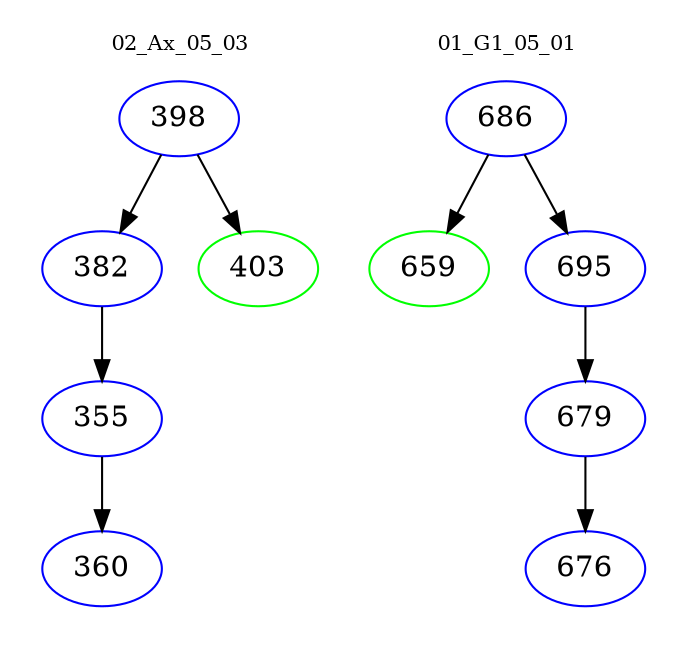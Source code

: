 digraph{
subgraph cluster_0 {
color = white
label = "02_Ax_05_03";
fontsize=10;
T0_398 [label="398", color="blue"]
T0_398 -> T0_382 [color="black"]
T0_382 [label="382", color="blue"]
T0_382 -> T0_355 [color="black"]
T0_355 [label="355", color="blue"]
T0_355 -> T0_360 [color="black"]
T0_360 [label="360", color="blue"]
T0_398 -> T0_403 [color="black"]
T0_403 [label="403", color="green"]
}
subgraph cluster_1 {
color = white
label = "01_G1_05_01";
fontsize=10;
T1_686 [label="686", color="blue"]
T1_686 -> T1_659 [color="black"]
T1_659 [label="659", color="green"]
T1_686 -> T1_695 [color="black"]
T1_695 [label="695", color="blue"]
T1_695 -> T1_679 [color="black"]
T1_679 [label="679", color="blue"]
T1_679 -> T1_676 [color="black"]
T1_676 [label="676", color="blue"]
}
}

